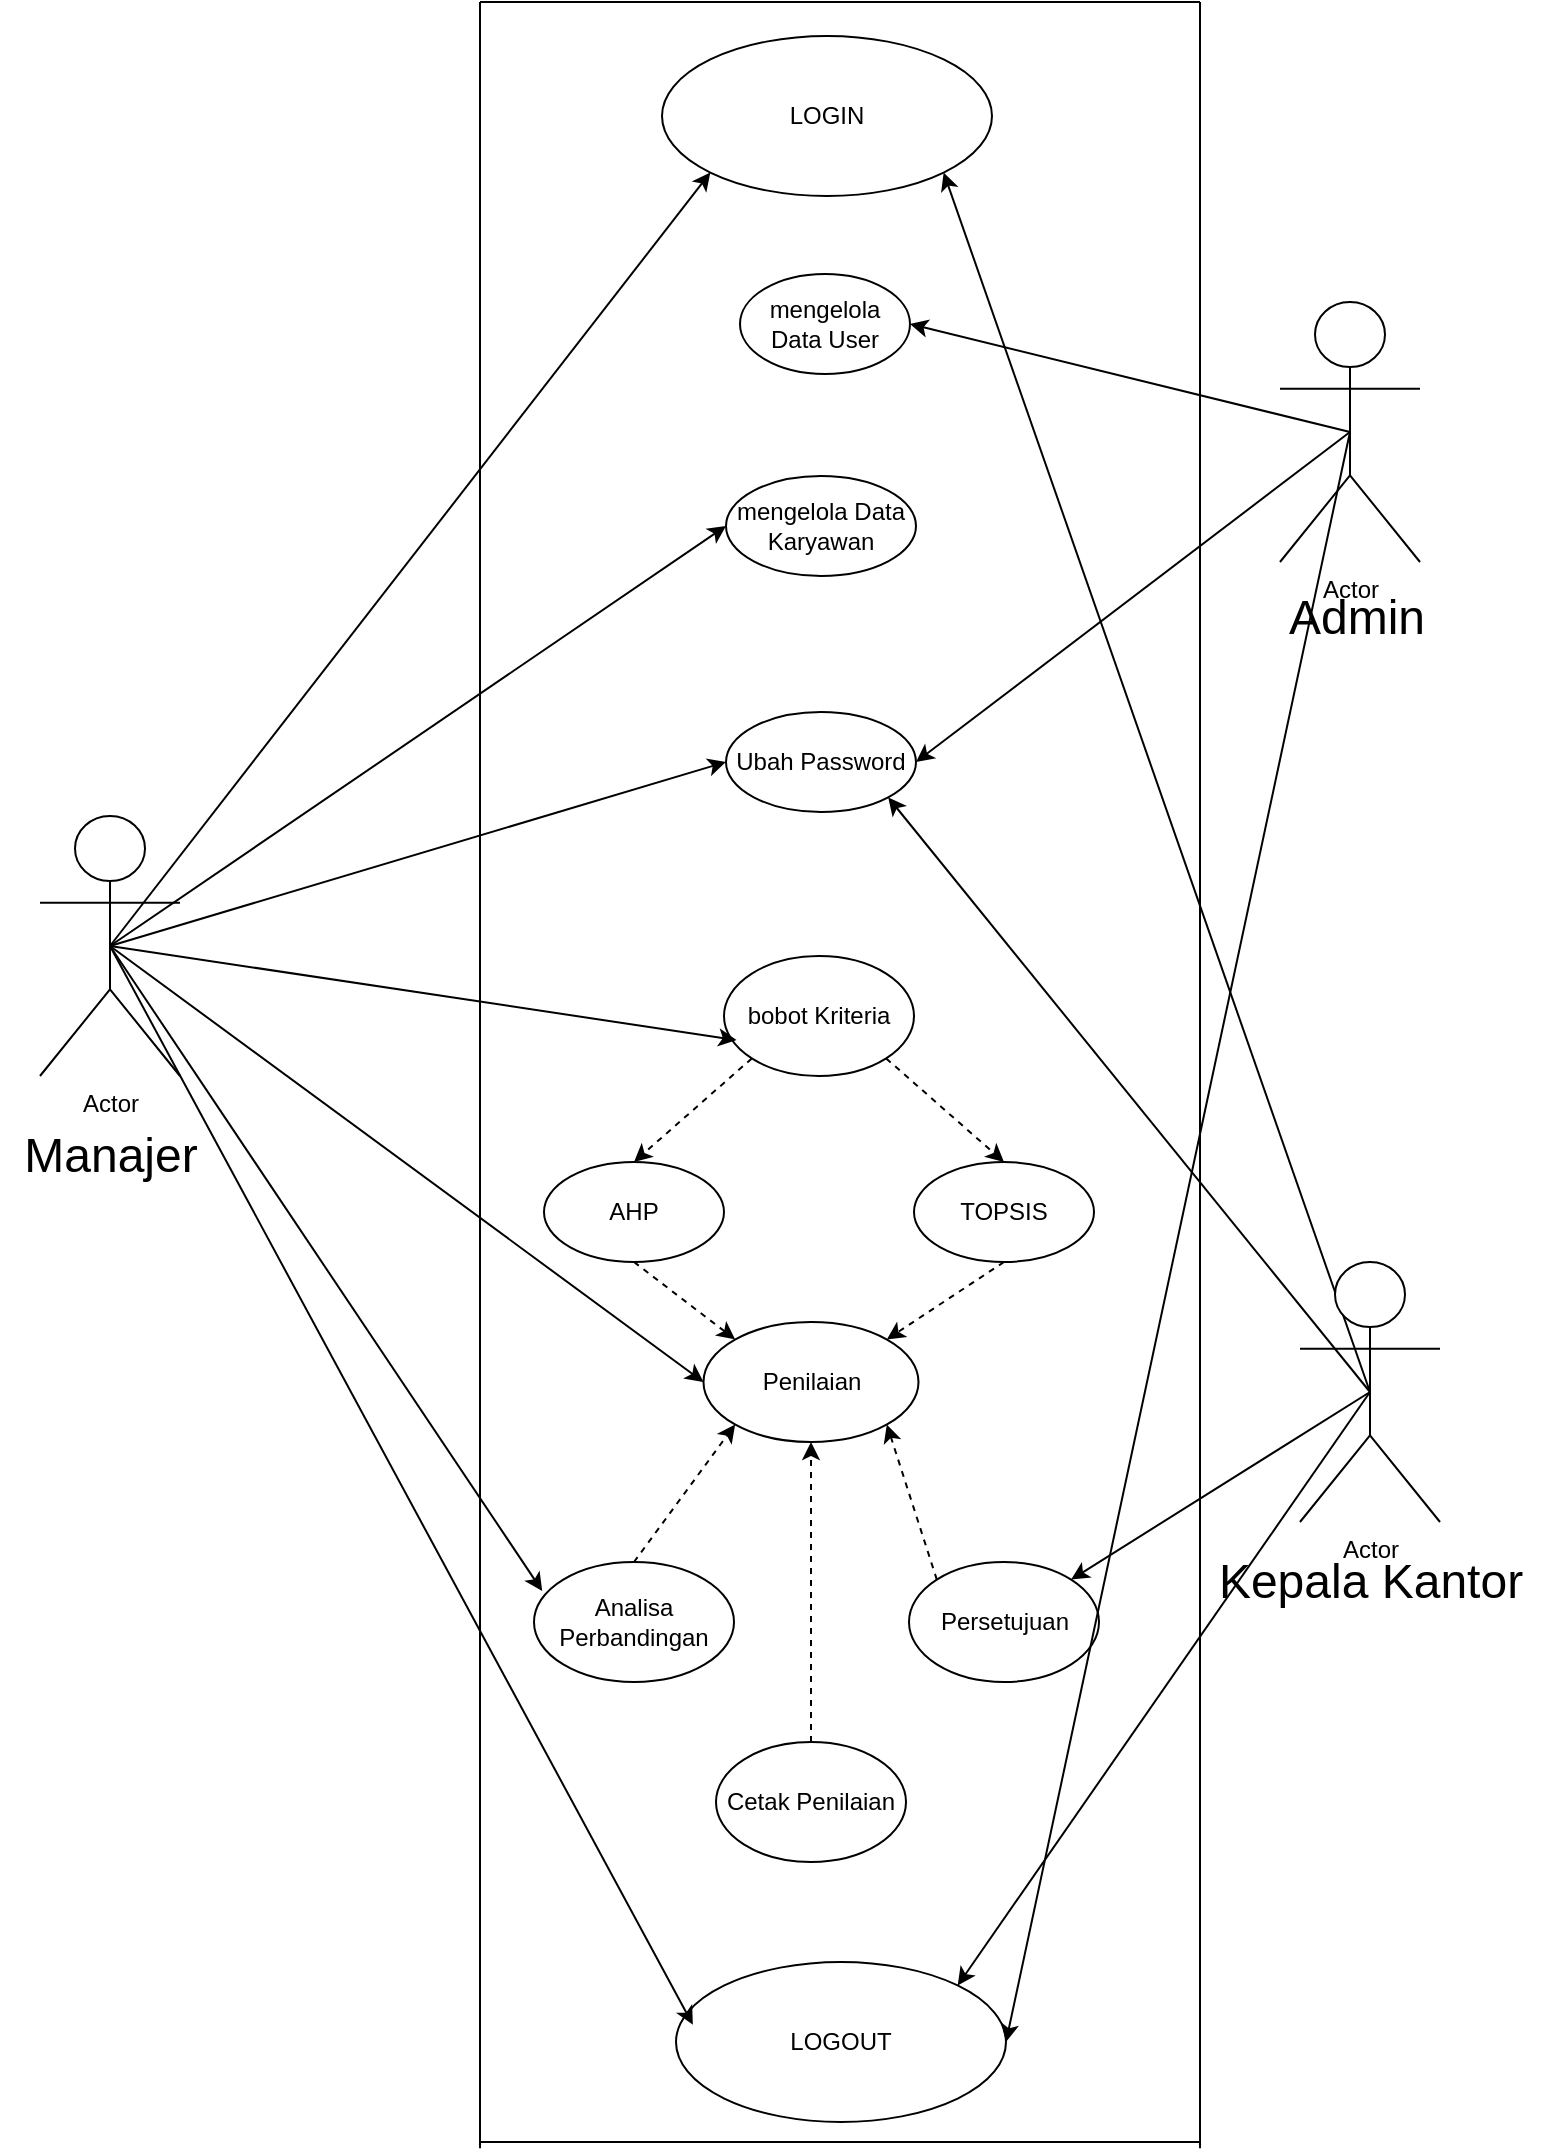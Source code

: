 <mxfile version="26.0.7">
  <diagram name="Page-1" id="3pTntpdIM-WL-n7m3Xo2">
    <mxGraphModel dx="1222" dy="594" grid="1" gridSize="10" guides="1" tooltips="1" connect="1" arrows="1" fold="1" page="1" pageScale="1" pageWidth="850" pageHeight="1100" math="0" shadow="0">
      <root>
        <mxCell id="0" />
        <mxCell id="1" parent="0" />
        <mxCell id="xj7CRVUtzKx-C04npIz_-19" style="rounded=0;orthogonalLoop=1;jettySize=auto;html=1;exitX=0.5;exitY=0.5;exitDx=0;exitDy=0;exitPerimeter=0;entryX=0;entryY=0.5;entryDx=0;entryDy=0;" edge="1" parent="1" source="xj7CRVUtzKx-C04npIz_-1" target="xj7CRVUtzKx-C04npIz_-4">
          <mxGeometry relative="1" as="geometry" />
        </mxCell>
        <mxCell id="xj7CRVUtzKx-C04npIz_-20" style="edgeStyle=none;rounded=0;orthogonalLoop=1;jettySize=auto;html=1;exitX=0.5;exitY=0.5;exitDx=0;exitDy=0;exitPerimeter=0;entryX=0;entryY=0.5;entryDx=0;entryDy=0;" edge="1" parent="1" source="xj7CRVUtzKx-C04npIz_-1" target="xj7CRVUtzKx-C04npIz_-5">
          <mxGeometry relative="1" as="geometry" />
        </mxCell>
        <mxCell id="xj7CRVUtzKx-C04npIz_-33" style="edgeStyle=none;rounded=0;orthogonalLoop=1;jettySize=auto;html=1;exitX=0.5;exitY=0.5;exitDx=0;exitDy=0;exitPerimeter=0;entryX=0;entryY=0.5;entryDx=0;entryDy=0;" edge="1" parent="1" source="xj7CRVUtzKx-C04npIz_-1" target="xj7CRVUtzKx-C04npIz_-9">
          <mxGeometry relative="1" as="geometry" />
        </mxCell>
        <mxCell id="xj7CRVUtzKx-C04npIz_-1" value="Actor" style="shape=umlActor;verticalLabelPosition=bottom;verticalAlign=top;html=1;outlineConnect=0;" vertex="1" parent="1">
          <mxGeometry x="70" y="417" width="70" height="130" as="geometry" />
        </mxCell>
        <mxCell id="xj7CRVUtzKx-C04npIz_-2" value="LOGIN" style="ellipse;whiteSpace=wrap;html=1;" vertex="1" parent="1">
          <mxGeometry x="381" y="27" width="165" height="80" as="geometry" />
        </mxCell>
        <mxCell id="xj7CRVUtzKx-C04npIz_-3" value="mengelola Data User" style="ellipse;whiteSpace=wrap;html=1;" vertex="1" parent="1">
          <mxGeometry x="420" y="146" width="85" height="50" as="geometry" />
        </mxCell>
        <mxCell id="xj7CRVUtzKx-C04npIz_-4" value="mengelola Data Karyawan" style="ellipse;whiteSpace=wrap;html=1;" vertex="1" parent="1">
          <mxGeometry x="413" y="247" width="95" height="50" as="geometry" />
        </mxCell>
        <mxCell id="xj7CRVUtzKx-C04npIz_-5" value="Ubah Password" style="ellipse;whiteSpace=wrap;html=1;" vertex="1" parent="1">
          <mxGeometry x="413" y="365" width="95" height="50" as="geometry" />
        </mxCell>
        <mxCell id="xj7CRVUtzKx-C04npIz_-31" style="edgeStyle=none;rounded=0;orthogonalLoop=1;jettySize=auto;html=1;exitX=0;exitY=1;exitDx=0;exitDy=0;entryX=0.5;entryY=0;entryDx=0;entryDy=0;dashed=1;" edge="1" parent="1" source="xj7CRVUtzKx-C04npIz_-6" target="xj7CRVUtzKx-C04npIz_-7">
          <mxGeometry relative="1" as="geometry" />
        </mxCell>
        <mxCell id="xj7CRVUtzKx-C04npIz_-32" style="edgeStyle=none;rounded=0;orthogonalLoop=1;jettySize=auto;html=1;exitX=1;exitY=1;exitDx=0;exitDy=0;entryX=0.5;entryY=0;entryDx=0;entryDy=0;dashed=1;" edge="1" parent="1" source="xj7CRVUtzKx-C04npIz_-6" target="xj7CRVUtzKx-C04npIz_-8">
          <mxGeometry relative="1" as="geometry" />
        </mxCell>
        <mxCell id="xj7CRVUtzKx-C04npIz_-6" value="bobot Kriteria" style="ellipse;whiteSpace=wrap;html=1;" vertex="1" parent="1">
          <mxGeometry x="412" y="487" width="95" height="60" as="geometry" />
        </mxCell>
        <mxCell id="xj7CRVUtzKx-C04npIz_-35" style="edgeStyle=none;rounded=0;orthogonalLoop=1;jettySize=auto;html=1;exitX=0.5;exitY=1;exitDx=0;exitDy=0;entryX=0;entryY=0;entryDx=0;entryDy=0;dashed=1;" edge="1" parent="1" source="xj7CRVUtzKx-C04npIz_-7" target="xj7CRVUtzKx-C04npIz_-9">
          <mxGeometry relative="1" as="geometry" />
        </mxCell>
        <mxCell id="xj7CRVUtzKx-C04npIz_-7" value="AHP" style="ellipse;whiteSpace=wrap;html=1;" vertex="1" parent="1">
          <mxGeometry x="322" y="590" width="90" height="50" as="geometry" />
        </mxCell>
        <mxCell id="xj7CRVUtzKx-C04npIz_-34" style="edgeStyle=none;rounded=0;orthogonalLoop=1;jettySize=auto;html=1;exitX=0.5;exitY=1;exitDx=0;exitDy=0;entryX=1;entryY=0;entryDx=0;entryDy=0;dashed=1;" edge="1" parent="1" source="xj7CRVUtzKx-C04npIz_-8" target="xj7CRVUtzKx-C04npIz_-9">
          <mxGeometry relative="1" as="geometry" />
        </mxCell>
        <mxCell id="xj7CRVUtzKx-C04npIz_-8" value="TOPSIS" style="ellipse;whiteSpace=wrap;html=1;" vertex="1" parent="1">
          <mxGeometry x="507" y="590" width="90" height="50" as="geometry" />
        </mxCell>
        <mxCell id="xj7CRVUtzKx-C04npIz_-9" value="Penilaian" style="ellipse;whiteSpace=wrap;html=1;" vertex="1" parent="1">
          <mxGeometry x="401.75" y="670" width="107.5" height="60" as="geometry" />
        </mxCell>
        <mxCell id="xj7CRVUtzKx-C04npIz_-30" style="edgeStyle=none;rounded=0;orthogonalLoop=1;jettySize=auto;html=1;exitX=0;exitY=0;exitDx=0;exitDy=0;entryX=1;entryY=1;entryDx=0;entryDy=0;dashed=1;" edge="1" parent="1" source="xj7CRVUtzKx-C04npIz_-10" target="xj7CRVUtzKx-C04npIz_-9">
          <mxGeometry relative="1" as="geometry" />
        </mxCell>
        <mxCell id="xj7CRVUtzKx-C04npIz_-10" value="Persetujuan" style="ellipse;whiteSpace=wrap;html=1;" vertex="1" parent="1">
          <mxGeometry x="504.5" y="790" width="95" height="60" as="geometry" />
        </mxCell>
        <mxCell id="xj7CRVUtzKx-C04npIz_-28" style="edgeStyle=none;rounded=0;orthogonalLoop=1;jettySize=auto;html=1;exitX=0.5;exitY=0;exitDx=0;exitDy=0;entryX=0;entryY=1;entryDx=0;entryDy=0;dashed=1;" edge="1" parent="1" source="xj7CRVUtzKx-C04npIz_-11" target="xj7CRVUtzKx-C04npIz_-9">
          <mxGeometry relative="1" as="geometry" />
        </mxCell>
        <mxCell id="xj7CRVUtzKx-C04npIz_-11" value="Analisa Perbandingan" style="ellipse;whiteSpace=wrap;html=1;" vertex="1" parent="1">
          <mxGeometry x="317" y="790" width="100" height="60" as="geometry" />
        </mxCell>
        <mxCell id="xj7CRVUtzKx-C04npIz_-13" value="LOGOUT" style="ellipse;whiteSpace=wrap;html=1;" vertex="1" parent="1">
          <mxGeometry x="388" y="990" width="165" height="80" as="geometry" />
        </mxCell>
        <mxCell id="xj7CRVUtzKx-C04npIz_-29" style="edgeStyle=none;rounded=0;orthogonalLoop=1;jettySize=auto;html=1;exitX=0.5;exitY=0;exitDx=0;exitDy=0;entryX=0.5;entryY=1;entryDx=0;entryDy=0;dashed=1;" edge="1" parent="1" source="xj7CRVUtzKx-C04npIz_-14" target="xj7CRVUtzKx-C04npIz_-9">
          <mxGeometry relative="1" as="geometry" />
        </mxCell>
        <mxCell id="xj7CRVUtzKx-C04npIz_-14" value="Cetak Penilaian" style="ellipse;whiteSpace=wrap;html=1;" vertex="1" parent="1">
          <mxGeometry x="408" y="880" width="95" height="60" as="geometry" />
        </mxCell>
        <mxCell id="xj7CRVUtzKx-C04npIz_-15" value="&lt;font style=&quot;font-size: 24px;&quot;&gt;Manajer&lt;/font&gt;" style="text;html=1;align=center;verticalAlign=middle;resizable=0;points=[];autosize=1;strokeColor=none;fillColor=none;" vertex="1" parent="1">
          <mxGeometry x="50" y="567" width="110" height="40" as="geometry" />
        </mxCell>
        <mxCell id="xj7CRVUtzKx-C04npIz_-25" style="edgeStyle=none;rounded=0;orthogonalLoop=1;jettySize=auto;html=1;exitX=0.5;exitY=0.5;exitDx=0;exitDy=0;exitPerimeter=0;entryX=1;entryY=0.5;entryDx=0;entryDy=0;" edge="1" parent="1" source="xj7CRVUtzKx-C04npIz_-17" target="xj7CRVUtzKx-C04npIz_-3">
          <mxGeometry relative="1" as="geometry" />
        </mxCell>
        <mxCell id="xj7CRVUtzKx-C04npIz_-26" style="edgeStyle=none;rounded=0;orthogonalLoop=1;jettySize=auto;html=1;exitX=0.5;exitY=0.5;exitDx=0;exitDy=0;exitPerimeter=0;entryX=1;entryY=0.5;entryDx=0;entryDy=0;" edge="1" parent="1" source="xj7CRVUtzKx-C04npIz_-17" target="xj7CRVUtzKx-C04npIz_-5">
          <mxGeometry relative="1" as="geometry" />
        </mxCell>
        <mxCell id="xj7CRVUtzKx-C04npIz_-27" style="edgeStyle=none;rounded=0;orthogonalLoop=1;jettySize=auto;html=1;exitX=0.5;exitY=0.5;exitDx=0;exitDy=0;exitPerimeter=0;entryX=1;entryY=0.5;entryDx=0;entryDy=0;" edge="1" parent="1" source="xj7CRVUtzKx-C04npIz_-17" target="xj7CRVUtzKx-C04npIz_-13">
          <mxGeometry relative="1" as="geometry" />
        </mxCell>
        <mxCell id="xj7CRVUtzKx-C04npIz_-17" value="Actor" style="shape=umlActor;verticalLabelPosition=bottom;verticalAlign=top;html=1;outlineConnect=0;" vertex="1" parent="1">
          <mxGeometry x="690" y="160" width="70" height="130" as="geometry" />
        </mxCell>
        <mxCell id="xj7CRVUtzKx-C04npIz_-18" style="rounded=0;orthogonalLoop=1;jettySize=auto;html=1;exitX=0.5;exitY=0.5;exitDx=0;exitDy=0;exitPerimeter=0;entryX=0;entryY=1;entryDx=0;entryDy=0;" edge="1" parent="1" source="xj7CRVUtzKx-C04npIz_-1" target="xj7CRVUtzKx-C04npIz_-2">
          <mxGeometry relative="1" as="geometry" />
        </mxCell>
        <mxCell id="xj7CRVUtzKx-C04npIz_-21" style="edgeStyle=none;rounded=0;orthogonalLoop=1;jettySize=auto;html=1;exitX=0.5;exitY=0.5;exitDx=0;exitDy=0;exitPerimeter=0;entryX=0.066;entryY=0.701;entryDx=0;entryDy=0;entryPerimeter=0;" edge="1" parent="1" source="xj7CRVUtzKx-C04npIz_-1" target="xj7CRVUtzKx-C04npIz_-6">
          <mxGeometry relative="1" as="geometry" />
        </mxCell>
        <mxCell id="xj7CRVUtzKx-C04npIz_-22" style="edgeStyle=none;rounded=0;orthogonalLoop=1;jettySize=auto;html=1;exitX=0.5;exitY=0.5;exitDx=0;exitDy=0;exitPerimeter=0;entryX=0.041;entryY=0.241;entryDx=0;entryDy=0;entryPerimeter=0;" edge="1" parent="1" source="xj7CRVUtzKx-C04npIz_-1" target="xj7CRVUtzKx-C04npIz_-11">
          <mxGeometry relative="1" as="geometry" />
        </mxCell>
        <mxCell id="xj7CRVUtzKx-C04npIz_-23" style="edgeStyle=none;rounded=0;orthogonalLoop=1;jettySize=auto;html=1;exitX=0.5;exitY=0.5;exitDx=0;exitDy=0;exitPerimeter=0;entryX=0.051;entryY=0.392;entryDx=0;entryDy=0;entryPerimeter=0;" edge="1" parent="1" source="xj7CRVUtzKx-C04npIz_-1" target="xj7CRVUtzKx-C04npIz_-13">
          <mxGeometry relative="1" as="geometry" />
        </mxCell>
        <mxCell id="xj7CRVUtzKx-C04npIz_-24" value="&lt;font style=&quot;font-size: 24px;&quot;&gt;Admin&lt;/font&gt;" style="text;html=1;align=center;verticalAlign=middle;resizable=0;points=[];autosize=1;strokeColor=none;fillColor=none;" vertex="1" parent="1">
          <mxGeometry x="683" y="298" width="90" height="40" as="geometry" />
        </mxCell>
        <mxCell id="xj7CRVUtzKx-C04npIz_-38" style="edgeStyle=none;rounded=0;orthogonalLoop=1;jettySize=auto;html=1;exitX=0.5;exitY=0.5;exitDx=0;exitDy=0;exitPerimeter=0;entryX=1;entryY=0;entryDx=0;entryDy=0;" edge="1" parent="1" source="xj7CRVUtzKx-C04npIz_-36" target="xj7CRVUtzKx-C04npIz_-10">
          <mxGeometry relative="1" as="geometry" />
        </mxCell>
        <mxCell id="xj7CRVUtzKx-C04npIz_-39" style="edgeStyle=none;rounded=0;orthogonalLoop=1;jettySize=auto;html=1;exitX=0.5;exitY=0.5;exitDx=0;exitDy=0;exitPerimeter=0;entryX=1;entryY=0;entryDx=0;entryDy=0;" edge="1" parent="1" source="xj7CRVUtzKx-C04npIz_-36" target="xj7CRVUtzKx-C04npIz_-13">
          <mxGeometry relative="1" as="geometry" />
        </mxCell>
        <mxCell id="xj7CRVUtzKx-C04npIz_-40" style="edgeStyle=none;rounded=0;orthogonalLoop=1;jettySize=auto;html=1;exitX=0.5;exitY=0.5;exitDx=0;exitDy=0;exitPerimeter=0;entryX=1;entryY=1;entryDx=0;entryDy=0;" edge="1" parent="1" source="xj7CRVUtzKx-C04npIz_-36" target="xj7CRVUtzKx-C04npIz_-2">
          <mxGeometry relative="1" as="geometry" />
        </mxCell>
        <mxCell id="xj7CRVUtzKx-C04npIz_-41" style="edgeStyle=none;rounded=0;orthogonalLoop=1;jettySize=auto;html=1;exitX=0.5;exitY=0.5;exitDx=0;exitDy=0;exitPerimeter=0;entryX=1;entryY=1;entryDx=0;entryDy=0;" edge="1" parent="1" source="xj7CRVUtzKx-C04npIz_-36" target="xj7CRVUtzKx-C04npIz_-5">
          <mxGeometry relative="1" as="geometry" />
        </mxCell>
        <mxCell id="xj7CRVUtzKx-C04npIz_-36" value="Actor" style="shape=umlActor;verticalLabelPosition=bottom;verticalAlign=top;html=1;outlineConnect=0;" vertex="1" parent="1">
          <mxGeometry x="700" y="640" width="70" height="130" as="geometry" />
        </mxCell>
        <mxCell id="xj7CRVUtzKx-C04npIz_-37" value="&lt;font style=&quot;font-size: 24px;&quot;&gt;Kepala Kantor&lt;/font&gt;" style="text;html=1;align=center;verticalAlign=middle;resizable=0;points=[];autosize=1;strokeColor=none;fillColor=none;" vertex="1" parent="1">
          <mxGeometry x="645" y="780" width="180" height="40" as="geometry" />
        </mxCell>
        <mxCell id="xj7CRVUtzKx-C04npIz_-43" value="" style="endArrow=none;html=1;rounded=0;" edge="1" parent="1">
          <mxGeometry width="50" height="50" relative="1" as="geometry">
            <mxPoint x="290" y="1083.077" as="sourcePoint" />
            <mxPoint x="290" y="10" as="targetPoint" />
          </mxGeometry>
        </mxCell>
        <mxCell id="xj7CRVUtzKx-C04npIz_-44" value="" style="endArrow=none;html=1;rounded=0;" edge="1" parent="1">
          <mxGeometry width="50" height="50" relative="1" as="geometry">
            <mxPoint x="650" y="10" as="sourcePoint" />
            <mxPoint x="290" y="10" as="targetPoint" />
          </mxGeometry>
        </mxCell>
        <mxCell id="xj7CRVUtzKx-C04npIz_-45" value="" style="endArrow=none;html=1;rounded=0;" edge="1" parent="1">
          <mxGeometry width="50" height="50" relative="1" as="geometry">
            <mxPoint x="650.5" y="1080" as="sourcePoint" />
            <mxPoint x="290.5" y="1080" as="targetPoint" />
          </mxGeometry>
        </mxCell>
        <mxCell id="xj7CRVUtzKx-C04npIz_-46" value="" style="endArrow=none;html=1;rounded=0;" edge="1" parent="1">
          <mxGeometry width="50" height="50" relative="1" as="geometry">
            <mxPoint x="650" y="1083.077" as="sourcePoint" />
            <mxPoint x="650" y="10" as="targetPoint" />
          </mxGeometry>
        </mxCell>
      </root>
    </mxGraphModel>
  </diagram>
</mxfile>
